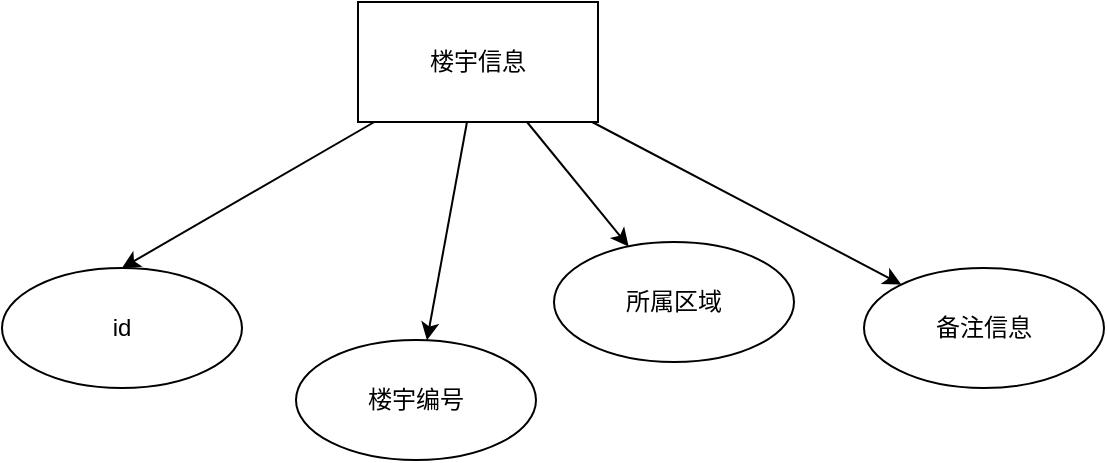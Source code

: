 <mxfile version="20.4.0" type="github" pages="7">
  <diagram id="Z9-pH2ZIZrsSSS4hq4O8" name="楼宇信息">
    <mxGraphModel dx="716" dy="476" grid="0" gridSize="10" guides="1" tooltips="1" connect="1" arrows="1" fold="1" page="1" pageScale="1" pageWidth="827" pageHeight="1169" math="0" shadow="0">
      <root>
        <mxCell id="0" />
        <mxCell id="1" parent="0" />
        <mxCell id="vpQ2eO4aKLBWzoep_3Kq-4" style="edgeStyle=none;rounded=0;orthogonalLoop=1;jettySize=auto;html=1;entryX=0.5;entryY=0;entryDx=0;entryDy=0;" edge="1" parent="1" source="vpQ2eO4aKLBWzoep_3Kq-1" target="vpQ2eO4aKLBWzoep_3Kq-2">
          <mxGeometry relative="1" as="geometry">
            <mxPoint x="239.333" y="199.333" as="targetPoint" />
          </mxGeometry>
        </mxCell>
        <mxCell id="vpQ2eO4aKLBWzoep_3Kq-7" value="" style="edgeStyle=none;rounded=0;orthogonalLoop=1;jettySize=auto;html=1;" edge="1" parent="1" source="vpQ2eO4aKLBWzoep_3Kq-1" target="vpQ2eO4aKLBWzoep_3Kq-6">
          <mxGeometry relative="1" as="geometry" />
        </mxCell>
        <mxCell id="vpQ2eO4aKLBWzoep_3Kq-9" value="" style="edgeStyle=none;rounded=0;orthogonalLoop=1;jettySize=auto;html=1;" edge="1" parent="1" source="vpQ2eO4aKLBWzoep_3Kq-1" target="vpQ2eO4aKLBWzoep_3Kq-8">
          <mxGeometry relative="1" as="geometry" />
        </mxCell>
        <mxCell id="vpQ2eO4aKLBWzoep_3Kq-12" value="" style="edgeStyle=none;rounded=0;orthogonalLoop=1;jettySize=auto;html=1;" edge="1" parent="1" source="vpQ2eO4aKLBWzoep_3Kq-1" target="vpQ2eO4aKLBWzoep_3Kq-11">
          <mxGeometry relative="1" as="geometry" />
        </mxCell>
        <mxCell id="vpQ2eO4aKLBWzoep_3Kq-1" value="楼宇信息" style="rounded=0;whiteSpace=wrap;html=1;" vertex="1" parent="1">
          <mxGeometry x="290" y="60" width="120" height="60" as="geometry" />
        </mxCell>
        <mxCell id="vpQ2eO4aKLBWzoep_3Kq-2" value="id" style="ellipse;whiteSpace=wrap;html=1;rounded=0;" vertex="1" parent="1">
          <mxGeometry x="112" y="193" width="120" height="60" as="geometry" />
        </mxCell>
        <mxCell id="vpQ2eO4aKLBWzoep_3Kq-6" value="楼宇编号" style="ellipse;whiteSpace=wrap;html=1;rounded=0;" vertex="1" parent="1">
          <mxGeometry x="259" y="229" width="120" height="60" as="geometry" />
        </mxCell>
        <mxCell id="vpQ2eO4aKLBWzoep_3Kq-8" value="所属区域" style="ellipse;whiteSpace=wrap;html=1;rounded=0;" vertex="1" parent="1">
          <mxGeometry x="388" y="180" width="120" height="60" as="geometry" />
        </mxCell>
        <mxCell id="vpQ2eO4aKLBWzoep_3Kq-11" value="备注信息" style="ellipse;whiteSpace=wrap;html=1;rounded=0;" vertex="1" parent="1">
          <mxGeometry x="543" y="193" width="120" height="60" as="geometry" />
        </mxCell>
      </root>
    </mxGraphModel>
  </diagram>
  <diagram id="YyNh114w2VwIqMk9kagy" name="房屋信息">
    <mxGraphModel dx="716" dy="476" grid="0" gridSize="10" guides="1" tooltips="1" connect="1" arrows="1" fold="1" page="1" pageScale="1" pageWidth="827" pageHeight="1169" math="0" shadow="0">
      <root>
        <mxCell id="0" />
        <mxCell id="1" parent="0" />
        <mxCell id="9CFQap2NvNE_u1x-t4l5-1" style="edgeStyle=none;rounded=0;orthogonalLoop=1;jettySize=auto;html=1;entryX=0.5;entryY=0;entryDx=0;entryDy=0;" edge="1" parent="1" source="9CFQap2NvNE_u1x-t4l5-5" target="9CFQap2NvNE_u1x-t4l5-6">
          <mxGeometry relative="1" as="geometry">
            <mxPoint x="239.333" y="199.333" as="targetPoint" />
          </mxGeometry>
        </mxCell>
        <mxCell id="9CFQap2NvNE_u1x-t4l5-2" value="" style="edgeStyle=none;rounded=0;orthogonalLoop=1;jettySize=auto;html=1;" edge="1" parent="1" source="9CFQap2NvNE_u1x-t4l5-5" target="9CFQap2NvNE_u1x-t4l5-7">
          <mxGeometry relative="1" as="geometry" />
        </mxCell>
        <mxCell id="9CFQap2NvNE_u1x-t4l5-3" value="" style="edgeStyle=none;rounded=0;orthogonalLoop=1;jettySize=auto;html=1;" edge="1" parent="1" source="9CFQap2NvNE_u1x-t4l5-5" target="9CFQap2NvNE_u1x-t4l5-8">
          <mxGeometry relative="1" as="geometry" />
        </mxCell>
        <mxCell id="9CFQap2NvNE_u1x-t4l5-4" value="" style="edgeStyle=none;rounded=0;orthogonalLoop=1;jettySize=auto;html=1;" edge="1" parent="1" source="9CFQap2NvNE_u1x-t4l5-5" target="9CFQap2NvNE_u1x-t4l5-9">
          <mxGeometry relative="1" as="geometry" />
        </mxCell>
        <mxCell id="9CFQap2NvNE_u1x-t4l5-12" value="" style="edgeStyle=none;rounded=0;orthogonalLoop=1;jettySize=auto;html=1;" edge="1" parent="1" source="9CFQap2NvNE_u1x-t4l5-5" target="9CFQap2NvNE_u1x-t4l5-11">
          <mxGeometry relative="1" as="geometry" />
        </mxCell>
        <mxCell id="9CFQap2NvNE_u1x-t4l5-13" value="" style="edgeStyle=none;rounded=0;orthogonalLoop=1;jettySize=auto;html=1;" edge="1" parent="1" source="9CFQap2NvNE_u1x-t4l5-5" target="9CFQap2NvNE_u1x-t4l5-8">
          <mxGeometry relative="1" as="geometry" />
        </mxCell>
        <mxCell id="9CFQap2NvNE_u1x-t4l5-16" value="" style="edgeStyle=none;rounded=0;orthogonalLoop=1;jettySize=auto;html=1;" edge="1" parent="1" source="9CFQap2NvNE_u1x-t4l5-5" target="9CFQap2NvNE_u1x-t4l5-15">
          <mxGeometry relative="1" as="geometry" />
        </mxCell>
        <mxCell id="9CFQap2NvNE_u1x-t4l5-18" value="" style="edgeStyle=none;rounded=0;orthogonalLoop=1;jettySize=auto;html=1;" edge="1" parent="1" source="9CFQap2NvNE_u1x-t4l5-5" target="9CFQap2NvNE_u1x-t4l5-17">
          <mxGeometry relative="1" as="geometry" />
        </mxCell>
        <mxCell id="9CFQap2NvNE_u1x-t4l5-20" value="" style="edgeStyle=none;rounded=0;orthogonalLoop=1;jettySize=auto;html=1;" edge="1" parent="1" source="9CFQap2NvNE_u1x-t4l5-5" target="9CFQap2NvNE_u1x-t4l5-19">
          <mxGeometry relative="1" as="geometry" />
        </mxCell>
        <mxCell id="9CFQap2NvNE_u1x-t4l5-5" value="房屋信息" style="rounded=0;whiteSpace=wrap;html=1;" vertex="1" parent="1">
          <mxGeometry x="273" y="19" width="120" height="60" as="geometry" />
        </mxCell>
        <mxCell id="9CFQap2NvNE_u1x-t4l5-6" value="id" style="ellipse;whiteSpace=wrap;html=1;rounded=0;" vertex="1" parent="1">
          <mxGeometry x="71" y="157" width="120" height="60" as="geometry" />
        </mxCell>
        <mxCell id="9CFQap2NvNE_u1x-t4l5-7" value="房屋编号" style="ellipse;whiteSpace=wrap;html=1;rounded=0;" vertex="1" parent="1">
          <mxGeometry x="103" y="233" width="120" height="60" as="geometry" />
        </mxCell>
        <mxCell id="9CFQap2NvNE_u1x-t4l5-8" value="所属区域" style="ellipse;whiteSpace=wrap;html=1;rounded=0;" vertex="1" parent="1">
          <mxGeometry x="229" y="181" width="120" height="60" as="geometry" />
        </mxCell>
        <mxCell id="9CFQap2NvNE_u1x-t4l5-9" value="面积" style="ellipse;whiteSpace=wrap;html=1;rounded=0;" vertex="1" parent="1">
          <mxGeometry x="306" y="286" width="120" height="60" as="geometry" />
        </mxCell>
        <mxCell id="9CFQap2NvNE_u1x-t4l5-11" value="状态" style="ellipse;whiteSpace=wrap;html=1;rounded=0;" vertex="1" parent="1">
          <mxGeometry x="377" y="214" width="120" height="60" as="geometry" />
        </mxCell>
        <mxCell id="9CFQap2NvNE_u1x-t4l5-15" value="备注内容" style="ellipse;whiteSpace=wrap;html=1;rounded=0;" vertex="1" parent="1">
          <mxGeometry x="420" y="142" width="120" height="60" as="geometry" />
        </mxCell>
        <mxCell id="9CFQap2NvNE_u1x-t4l5-17" value="入住时间" style="ellipse;whiteSpace=wrap;html=1;rounded=0;" vertex="1" parent="1">
          <mxGeometry x="600" y="163" width="120" height="60" as="geometry" />
        </mxCell>
        <mxCell id="9CFQap2NvNE_u1x-t4l5-19" value="层数" style="ellipse;whiteSpace=wrap;html=1;rounded=0;" vertex="1" parent="1">
          <mxGeometry x="530" y="70" width="120" height="60" as="geometry" />
        </mxCell>
      </root>
    </mxGraphModel>
  </diagram>
  <diagram id="f2jDsaES7gBPxWXBAwY5" name="用户信息">
    <mxGraphModel dx="716" dy="476" grid="0" gridSize="10" guides="1" tooltips="1" connect="1" arrows="1" fold="1" page="1" pageScale="1" pageWidth="827" pageHeight="1169" math="0" shadow="0">
      <root>
        <mxCell id="0" />
        <mxCell id="1" parent="0" />
        <mxCell id="J8EXTTMgqqtbI1wuBHbn-1" style="edgeStyle=none;rounded=0;orthogonalLoop=1;jettySize=auto;html=1;entryX=0.5;entryY=0;entryDx=0;entryDy=0;" edge="1" parent="1" source="J8EXTTMgqqtbI1wuBHbn-5" target="J8EXTTMgqqtbI1wuBHbn-6">
          <mxGeometry relative="1" as="geometry">
            <mxPoint x="239.333" y="199.333" as="targetPoint" />
          </mxGeometry>
        </mxCell>
        <mxCell id="J8EXTTMgqqtbI1wuBHbn-2" value="" style="edgeStyle=none;rounded=0;orthogonalLoop=1;jettySize=auto;html=1;" edge="1" parent="1" source="J8EXTTMgqqtbI1wuBHbn-5" target="J8EXTTMgqqtbI1wuBHbn-7">
          <mxGeometry relative="1" as="geometry" />
        </mxCell>
        <mxCell id="J8EXTTMgqqtbI1wuBHbn-3" value="" style="edgeStyle=none;rounded=0;orthogonalLoop=1;jettySize=auto;html=1;" edge="1" parent="1" source="J8EXTTMgqqtbI1wuBHbn-5" target="J8EXTTMgqqtbI1wuBHbn-8">
          <mxGeometry relative="1" as="geometry" />
        </mxCell>
        <mxCell id="J8EXTTMgqqtbI1wuBHbn-4" value="" style="edgeStyle=none;rounded=0;orthogonalLoop=1;jettySize=auto;html=1;" edge="1" parent="1" source="J8EXTTMgqqtbI1wuBHbn-5" target="J8EXTTMgqqtbI1wuBHbn-9">
          <mxGeometry relative="1" as="geometry" />
        </mxCell>
        <mxCell id="AXnbPFCvhag0dzvLhykf-2" value="" style="edgeStyle=none;rounded=0;orthogonalLoop=1;jettySize=auto;html=1;" edge="1" parent="1" source="J8EXTTMgqqtbI1wuBHbn-5" target="AXnbPFCvhag0dzvLhykf-1">
          <mxGeometry relative="1" as="geometry" />
        </mxCell>
        <mxCell id="J8EXTTMgqqtbI1wuBHbn-5" value="用户信息" style="rounded=0;whiteSpace=wrap;html=1;" vertex="1" parent="1">
          <mxGeometry x="290" y="60" width="120" height="60" as="geometry" />
        </mxCell>
        <mxCell id="J8EXTTMgqqtbI1wuBHbn-6" value="id" style="ellipse;whiteSpace=wrap;html=1;rounded=0;" vertex="1" parent="1">
          <mxGeometry x="81" y="198" width="120" height="60" as="geometry" />
        </mxCell>
        <mxCell id="J8EXTTMgqqtbI1wuBHbn-7" value="用户名" style="ellipse;whiteSpace=wrap;html=1;rounded=0;" vertex="1" parent="1">
          <mxGeometry x="162" y="260" width="120" height="60" as="geometry" />
        </mxCell>
        <mxCell id="J8EXTTMgqqtbI1wuBHbn-8" value="密码" style="ellipse;whiteSpace=wrap;html=1;rounded=0;" vertex="1" parent="1">
          <mxGeometry x="303" y="200" width="120" height="60" as="geometry" />
        </mxCell>
        <mxCell id="J8EXTTMgqqtbI1wuBHbn-9" value="备注信息" style="ellipse;whiteSpace=wrap;html=1;rounded=0;" vertex="1" parent="1">
          <mxGeometry x="543" y="193" width="120" height="60" as="geometry" />
        </mxCell>
        <mxCell id="AXnbPFCvhag0dzvLhykf-1" value="用户类型" style="ellipse;whiteSpace=wrap;html=1;rounded=0;" vertex="1" parent="1">
          <mxGeometry x="430" y="246" width="120" height="60" as="geometry" />
        </mxCell>
      </root>
    </mxGraphModel>
  </diagram>
  <diagram id="neI2VN-lyCJWPhxyxhQr" name="车位信息">
    <mxGraphModel dx="716" dy="476" grid="0" gridSize="10" guides="1" tooltips="1" connect="1" arrows="1" fold="1" page="1" pageScale="1" pageWidth="827" pageHeight="1169" math="0" shadow="0">
      <root>
        <mxCell id="0" />
        <mxCell id="1" parent="0" />
        <mxCell id="-_o6m1YV1Si1Tn7FDPoh-1" style="edgeStyle=none;rounded=0;orthogonalLoop=1;jettySize=auto;html=1;entryX=0.5;entryY=0;entryDx=0;entryDy=0;" edge="1" parent="1" source="-_o6m1YV1Si1Tn7FDPoh-6" target="-_o6m1YV1Si1Tn7FDPoh-7">
          <mxGeometry relative="1" as="geometry">
            <mxPoint x="239.333" y="199.333" as="targetPoint" />
          </mxGeometry>
        </mxCell>
        <mxCell id="-_o6m1YV1Si1Tn7FDPoh-2" value="" style="edgeStyle=none;rounded=0;orthogonalLoop=1;jettySize=auto;html=1;" edge="1" parent="1" source="-_o6m1YV1Si1Tn7FDPoh-6" target="-_o6m1YV1Si1Tn7FDPoh-8">
          <mxGeometry relative="1" as="geometry" />
        </mxCell>
        <mxCell id="-_o6m1YV1Si1Tn7FDPoh-3" value="" style="edgeStyle=none;rounded=0;orthogonalLoop=1;jettySize=auto;html=1;" edge="1" parent="1" source="-_o6m1YV1Si1Tn7FDPoh-6" target="-_o6m1YV1Si1Tn7FDPoh-9">
          <mxGeometry relative="1" as="geometry" />
        </mxCell>
        <mxCell id="-_o6m1YV1Si1Tn7FDPoh-4" value="" style="edgeStyle=none;rounded=0;orthogonalLoop=1;jettySize=auto;html=1;" edge="1" parent="1" source="-_o6m1YV1Si1Tn7FDPoh-6" target="-_o6m1YV1Si1Tn7FDPoh-10">
          <mxGeometry relative="1" as="geometry" />
        </mxCell>
        <mxCell id="-_o6m1YV1Si1Tn7FDPoh-5" value="" style="edgeStyle=none;rounded=0;orthogonalLoop=1;jettySize=auto;html=1;" edge="1" parent="1" source="-_o6m1YV1Si1Tn7FDPoh-6" target="-_o6m1YV1Si1Tn7FDPoh-11">
          <mxGeometry relative="1" as="geometry" />
        </mxCell>
        <mxCell id="-_o6m1YV1Si1Tn7FDPoh-6" value="车位信息" style="rounded=0;whiteSpace=wrap;html=1;" vertex="1" parent="1">
          <mxGeometry x="290" y="60" width="120" height="60" as="geometry" />
        </mxCell>
        <mxCell id="-_o6m1YV1Si1Tn7FDPoh-7" value="id" style="ellipse;whiteSpace=wrap;html=1;rounded=0;" vertex="1" parent="1">
          <mxGeometry x="81" y="198" width="120" height="60" as="geometry" />
        </mxCell>
        <mxCell id="-_o6m1YV1Si1Tn7FDPoh-8" value="车牌编号" style="ellipse;whiteSpace=wrap;html=1;rounded=0;" vertex="1" parent="1">
          <mxGeometry x="162" y="260" width="120" height="60" as="geometry" />
        </mxCell>
        <mxCell id="-_o6m1YV1Si1Tn7FDPoh-9" value="状态" style="ellipse;whiteSpace=wrap;html=1;rounded=0;" vertex="1" parent="1">
          <mxGeometry x="303" y="200" width="120" height="60" as="geometry" />
        </mxCell>
        <mxCell id="-_o6m1YV1Si1Tn7FDPoh-10" value="备注信息" style="ellipse;whiteSpace=wrap;html=1;rounded=0;" vertex="1" parent="1">
          <mxGeometry x="543" y="193" width="120" height="60" as="geometry" />
        </mxCell>
        <mxCell id="-_o6m1YV1Si1Tn7FDPoh-11" value="用户id" style="ellipse;whiteSpace=wrap;html=1;rounded=0;" vertex="1" parent="1">
          <mxGeometry x="430" y="246" width="120" height="60" as="geometry" />
        </mxCell>
      </root>
    </mxGraphModel>
  </diagram>
  <diagram id="nwNhwAsyboLAfP-wyjkJ" name="缴费信息">
    <mxGraphModel dx="716" dy="476" grid="0" gridSize="10" guides="1" tooltips="1" connect="1" arrows="1" fold="1" page="1" pageScale="1" pageWidth="827" pageHeight="1169" math="0" shadow="0">
      <root>
        <mxCell id="0" />
        <mxCell id="1" parent="0" />
        <mxCell id="2SPyPV5UTv_K3UfFsjv7-1" style="edgeStyle=none;rounded=0;orthogonalLoop=1;jettySize=auto;html=1;entryX=0.5;entryY=0;entryDx=0;entryDy=0;" edge="1" parent="1" source="2SPyPV5UTv_K3UfFsjv7-10" target="2SPyPV5UTv_K3UfFsjv7-11">
          <mxGeometry relative="1" as="geometry">
            <mxPoint x="239.333" y="199.333" as="targetPoint" />
          </mxGeometry>
        </mxCell>
        <mxCell id="2SPyPV5UTv_K3UfFsjv7-2" value="" style="edgeStyle=none;rounded=0;orthogonalLoop=1;jettySize=auto;html=1;" edge="1" parent="1" source="2SPyPV5UTv_K3UfFsjv7-10" target="2SPyPV5UTv_K3UfFsjv7-12">
          <mxGeometry relative="1" as="geometry" />
        </mxCell>
        <mxCell id="2SPyPV5UTv_K3UfFsjv7-3" value="" style="edgeStyle=none;rounded=0;orthogonalLoop=1;jettySize=auto;html=1;" edge="1" parent="1" source="2SPyPV5UTv_K3UfFsjv7-10" target="2SPyPV5UTv_K3UfFsjv7-13">
          <mxGeometry relative="1" as="geometry" />
        </mxCell>
        <mxCell id="2SPyPV5UTv_K3UfFsjv7-4" value="" style="edgeStyle=none;rounded=0;orthogonalLoop=1;jettySize=auto;html=1;" edge="1" parent="1" source="2SPyPV5UTv_K3UfFsjv7-10" target="2SPyPV5UTv_K3UfFsjv7-14">
          <mxGeometry relative="1" as="geometry" />
        </mxCell>
        <mxCell id="2SPyPV5UTv_K3UfFsjv7-5" value="" style="edgeStyle=none;rounded=0;orthogonalLoop=1;jettySize=auto;html=1;" edge="1" parent="1" source="2SPyPV5UTv_K3UfFsjv7-10" target="2SPyPV5UTv_K3UfFsjv7-15">
          <mxGeometry relative="1" as="geometry" />
        </mxCell>
        <mxCell id="2SPyPV5UTv_K3UfFsjv7-6" value="" style="edgeStyle=none;rounded=0;orthogonalLoop=1;jettySize=auto;html=1;" edge="1" parent="1" source="2SPyPV5UTv_K3UfFsjv7-10" target="2SPyPV5UTv_K3UfFsjv7-13">
          <mxGeometry relative="1" as="geometry" />
        </mxCell>
        <mxCell id="2SPyPV5UTv_K3UfFsjv7-7" value="" style="edgeStyle=none;rounded=0;orthogonalLoop=1;jettySize=auto;html=1;" edge="1" parent="1" source="2SPyPV5UTv_K3UfFsjv7-10" target="2SPyPV5UTv_K3UfFsjv7-16">
          <mxGeometry relative="1" as="geometry" />
        </mxCell>
        <mxCell id="2SPyPV5UTv_K3UfFsjv7-8" value="" style="edgeStyle=none;rounded=0;orthogonalLoop=1;jettySize=auto;html=1;" edge="1" parent="1" source="2SPyPV5UTv_K3UfFsjv7-10" target="2SPyPV5UTv_K3UfFsjv7-17">
          <mxGeometry relative="1" as="geometry" />
        </mxCell>
        <mxCell id="2SPyPV5UTv_K3UfFsjv7-9" value="" style="edgeStyle=none;rounded=0;orthogonalLoop=1;jettySize=auto;html=1;" edge="1" parent="1" source="2SPyPV5UTv_K3UfFsjv7-10" target="2SPyPV5UTv_K3UfFsjv7-18">
          <mxGeometry relative="1" as="geometry" />
        </mxCell>
        <mxCell id="2SPyPV5UTv_K3UfFsjv7-20" value="" style="edgeStyle=none;rounded=0;orthogonalLoop=1;jettySize=auto;html=1;" edge="1" parent="1" source="2SPyPV5UTv_K3UfFsjv7-10" target="2SPyPV5UTv_K3UfFsjv7-19">
          <mxGeometry relative="1" as="geometry" />
        </mxCell>
        <mxCell id="2SPyPV5UTv_K3UfFsjv7-10" value="缴费信息" style="rounded=0;whiteSpace=wrap;html=1;" vertex="1" parent="1">
          <mxGeometry x="273" y="19" width="120" height="60" as="geometry" />
        </mxCell>
        <mxCell id="2SPyPV5UTv_K3UfFsjv7-11" value="id" style="ellipse;whiteSpace=wrap;html=1;rounded=0;" vertex="1" parent="1">
          <mxGeometry x="24" y="142" width="120" height="60" as="geometry" />
        </mxCell>
        <mxCell id="2SPyPV5UTv_K3UfFsjv7-12" value="车位编号" style="ellipse;whiteSpace=wrap;html=1;rounded=0;" vertex="1" parent="1">
          <mxGeometry x="48" y="218" width="120" height="60" as="geometry" />
        </mxCell>
        <mxCell id="2SPyPV5UTv_K3UfFsjv7-13" value="收费类型" style="ellipse;whiteSpace=wrap;html=1;rounded=0;" vertex="1" parent="1">
          <mxGeometry x="168" y="191" width="120" height="60" as="geometry" />
        </mxCell>
        <mxCell id="2SPyPV5UTv_K3UfFsjv7-14" value="用户id" style="ellipse;whiteSpace=wrap;html=1;rounded=0;" vertex="1" parent="1">
          <mxGeometry x="218" y="288" width="120" height="60" as="geometry" />
        </mxCell>
        <mxCell id="2SPyPV5UTv_K3UfFsjv7-15" value="状态" style="ellipse;whiteSpace=wrap;html=1;rounded=0;" vertex="1" parent="1">
          <mxGeometry x="302" y="218" width="120" height="60" as="geometry" />
        </mxCell>
        <mxCell id="2SPyPV5UTv_K3UfFsjv7-16" value="备注内容" style="ellipse;whiteSpace=wrap;html=1;rounded=0;" vertex="1" parent="1">
          <mxGeometry x="362" y="161" width="120" height="60" as="geometry" />
        </mxCell>
        <mxCell id="2SPyPV5UTv_K3UfFsjv7-17" value="开始时间" style="ellipse;whiteSpace=wrap;html=1;rounded=0;" vertex="1" parent="1">
          <mxGeometry x="600" y="163" width="120" height="60" as="geometry" />
        </mxCell>
        <mxCell id="2SPyPV5UTv_K3UfFsjv7-18" value="金额" style="ellipse;whiteSpace=wrap;html=1;rounded=0;" vertex="1" parent="1">
          <mxGeometry x="530" y="70" width="120" height="60" as="geometry" />
        </mxCell>
        <mxCell id="2SPyPV5UTv_K3UfFsjv7-19" value="结束时间" style="ellipse;whiteSpace=wrap;html=1;rounded=0;" vertex="1" parent="1">
          <mxGeometry x="506" y="209" width="120" height="60" as="geometry" />
        </mxCell>
      </root>
    </mxGraphModel>
  </diagram>
  <diagram id="647nkaRzLdEAmsFPUQiz" name="报修信息">
    <mxGraphModel dx="716" dy="476" grid="0" gridSize="10" guides="1" tooltips="1" connect="1" arrows="1" fold="1" page="1" pageScale="1" pageWidth="827" pageHeight="1169" math="0" shadow="0">
      <root>
        <mxCell id="0" />
        <mxCell id="1" parent="0" />
        <mxCell id="S56EkoBl7GSlUty76iND-1" style="edgeStyle=none;rounded=0;orthogonalLoop=1;jettySize=auto;html=1;entryX=0.5;entryY=0;entryDx=0;entryDy=0;" edge="1" parent="1" source="S56EkoBl7GSlUty76iND-11" target="S56EkoBl7GSlUty76iND-12">
          <mxGeometry relative="1" as="geometry">
            <mxPoint x="239.333" y="199.333" as="targetPoint" />
          </mxGeometry>
        </mxCell>
        <mxCell id="S56EkoBl7GSlUty76iND-2" value="" style="edgeStyle=none;rounded=0;orthogonalLoop=1;jettySize=auto;html=1;" edge="1" parent="1" source="S56EkoBl7GSlUty76iND-11" target="S56EkoBl7GSlUty76iND-13">
          <mxGeometry relative="1" as="geometry" />
        </mxCell>
        <mxCell id="S56EkoBl7GSlUty76iND-3" value="" style="edgeStyle=none;rounded=0;orthogonalLoop=1;jettySize=auto;html=1;" edge="1" parent="1" source="S56EkoBl7GSlUty76iND-11" target="S56EkoBl7GSlUty76iND-14">
          <mxGeometry relative="1" as="geometry" />
        </mxCell>
        <mxCell id="S56EkoBl7GSlUty76iND-4" value="" style="edgeStyle=none;rounded=0;orthogonalLoop=1;jettySize=auto;html=1;" edge="1" parent="1" source="S56EkoBl7GSlUty76iND-11" target="S56EkoBl7GSlUty76iND-15">
          <mxGeometry relative="1" as="geometry" />
        </mxCell>
        <mxCell id="S56EkoBl7GSlUty76iND-5" value="" style="edgeStyle=none;rounded=0;orthogonalLoop=1;jettySize=auto;html=1;" edge="1" parent="1" source="S56EkoBl7GSlUty76iND-11" target="S56EkoBl7GSlUty76iND-16">
          <mxGeometry relative="1" as="geometry" />
        </mxCell>
        <mxCell id="S56EkoBl7GSlUty76iND-6" value="" style="edgeStyle=none;rounded=0;orthogonalLoop=1;jettySize=auto;html=1;" edge="1" parent="1" source="S56EkoBl7GSlUty76iND-11" target="S56EkoBl7GSlUty76iND-14">
          <mxGeometry relative="1" as="geometry" />
        </mxCell>
        <mxCell id="S56EkoBl7GSlUty76iND-7" value="" style="edgeStyle=none;rounded=0;orthogonalLoop=1;jettySize=auto;html=1;" edge="1" parent="1" source="S56EkoBl7GSlUty76iND-11" target="S56EkoBl7GSlUty76iND-17">
          <mxGeometry relative="1" as="geometry" />
        </mxCell>
        <mxCell id="S56EkoBl7GSlUty76iND-8" value="" style="edgeStyle=none;rounded=0;orthogonalLoop=1;jettySize=auto;html=1;" edge="1" parent="1" source="S56EkoBl7GSlUty76iND-11" target="S56EkoBl7GSlUty76iND-18">
          <mxGeometry relative="1" as="geometry" />
        </mxCell>
        <mxCell id="S56EkoBl7GSlUty76iND-9" value="" style="edgeStyle=none;rounded=0;orthogonalLoop=1;jettySize=auto;html=1;" edge="1" parent="1" source="S56EkoBl7GSlUty76iND-11" target="S56EkoBl7GSlUty76iND-19">
          <mxGeometry relative="1" as="geometry" />
        </mxCell>
        <mxCell id="S56EkoBl7GSlUty76iND-10" value="" style="edgeStyle=none;rounded=0;orthogonalLoop=1;jettySize=auto;html=1;" edge="1" parent="1" source="S56EkoBl7GSlUty76iND-11" target="S56EkoBl7GSlUty76iND-20">
          <mxGeometry relative="1" as="geometry" />
        </mxCell>
        <mxCell id="S56EkoBl7GSlUty76iND-22" value="" style="edgeStyle=none;rounded=0;orthogonalLoop=1;jettySize=auto;html=1;" edge="1" parent="1" source="S56EkoBl7GSlUty76iND-11" target="S56EkoBl7GSlUty76iND-21">
          <mxGeometry relative="1" as="geometry" />
        </mxCell>
        <mxCell id="S56EkoBl7GSlUty76iND-24" value="" style="edgeStyle=none;rounded=0;orthogonalLoop=1;jettySize=auto;html=1;" edge="1" parent="1" source="S56EkoBl7GSlUty76iND-11" target="S56EkoBl7GSlUty76iND-23">
          <mxGeometry relative="1" as="geometry" />
        </mxCell>
        <mxCell id="S56EkoBl7GSlUty76iND-11" value="报修信息" style="rounded=0;whiteSpace=wrap;html=1;" vertex="1" parent="1">
          <mxGeometry x="273" y="19" width="120" height="60" as="geometry" />
        </mxCell>
        <mxCell id="S56EkoBl7GSlUty76iND-12" value="id" style="ellipse;whiteSpace=wrap;html=1;rounded=0;" vertex="1" parent="1">
          <mxGeometry x="8" y="130" width="120" height="60" as="geometry" />
        </mxCell>
        <mxCell id="S56EkoBl7GSlUty76iND-13" value="用户id" style="ellipse;whiteSpace=wrap;html=1;rounded=0;" vertex="1" parent="1">
          <mxGeometry x="2" y="203" width="120" height="60" as="geometry" />
        </mxCell>
        <mxCell id="S56EkoBl7GSlUty76iND-14" value="报修类型" style="ellipse;whiteSpace=wrap;html=1;rounded=0;" vertex="1" parent="1">
          <mxGeometry x="135" y="174" width="120" height="60" as="geometry" />
        </mxCell>
        <mxCell id="S56EkoBl7GSlUty76iND-15" value="区域" style="ellipse;whiteSpace=wrap;html=1;rounded=0;" vertex="1" parent="1">
          <mxGeometry x="157" y="261" width="120" height="60" as="geometry" />
        </mxCell>
        <mxCell id="S56EkoBl7GSlUty76iND-16" value="报修时间" style="ellipse;whiteSpace=wrap;html=1;rounded=0;" vertex="1" parent="1">
          <mxGeometry x="250" y="203" width="120" height="60" as="geometry" />
        </mxCell>
        <mxCell id="S56EkoBl7GSlUty76iND-17" value="维修时间" style="ellipse;whiteSpace=wrap;html=1;rounded=0;" vertex="1" parent="1">
          <mxGeometry x="362" y="161" width="120" height="60" as="geometry" />
        </mxCell>
        <mxCell id="S56EkoBl7GSlUty76iND-18" value="维修师傅" style="ellipse;whiteSpace=wrap;html=1;rounded=0;" vertex="1" parent="1">
          <mxGeometry x="600" y="163" width="120" height="60" as="geometry" />
        </mxCell>
        <mxCell id="S56EkoBl7GSlUty76iND-19" value="维修费" style="ellipse;whiteSpace=wrap;html=1;rounded=0;" vertex="1" parent="1">
          <mxGeometry x="530" y="70" width="120" height="60" as="geometry" />
        </mxCell>
        <mxCell id="S56EkoBl7GSlUty76iND-20" value="处理状态" style="ellipse;whiteSpace=wrap;html=1;rounded=0;" vertex="1" parent="1">
          <mxGeometry x="473" y="263" width="120" height="60" as="geometry" />
        </mxCell>
        <mxCell id="S56EkoBl7GSlUty76iND-21" value="联系号码" style="ellipse;whiteSpace=wrap;html=1;rounded=0;" vertex="1" parent="1">
          <mxGeometry x="333" y="295" width="120" height="60" as="geometry" />
        </mxCell>
        <mxCell id="S56EkoBl7GSlUty76iND-23" value="备注信息" style="ellipse;whiteSpace=wrap;html=1;rounded=0;" vertex="1" parent="1">
          <mxGeometry x="475" y="179" width="120" height="60" as="geometry" />
        </mxCell>
      </root>
    </mxGraphModel>
  </diagram>
  <diagram id="A5FsUSNHxlFSjNJnE2dM" name="投诉信息">
    <mxGraphModel dx="716" dy="476" grid="0" gridSize="10" guides="1" tooltips="1" connect="1" arrows="1" fold="1" page="1" pageScale="1" pageWidth="827" pageHeight="1169" math="0" shadow="0">
      <root>
        <mxCell id="0" />
        <mxCell id="1" parent="0" />
        <mxCell id="zItNBio6m3VwGiyC6eH8-1" style="edgeStyle=none;rounded=0;orthogonalLoop=1;jettySize=auto;html=1;entryX=0.5;entryY=0;entryDx=0;entryDy=0;" edge="1" parent="1" source="zItNBio6m3VwGiyC6eH8-13" target="zItNBio6m3VwGiyC6eH8-14">
          <mxGeometry relative="1" as="geometry">
            <mxPoint x="239.333" y="199.333" as="targetPoint" />
          </mxGeometry>
        </mxCell>
        <mxCell id="zItNBio6m3VwGiyC6eH8-2" value="" style="edgeStyle=none;rounded=0;orthogonalLoop=1;jettySize=auto;html=1;" edge="1" parent="1" source="zItNBio6m3VwGiyC6eH8-13" target="zItNBio6m3VwGiyC6eH8-15">
          <mxGeometry relative="1" as="geometry" />
        </mxCell>
        <mxCell id="zItNBio6m3VwGiyC6eH8-3" value="" style="edgeStyle=none;rounded=0;orthogonalLoop=1;jettySize=auto;html=1;" edge="1" parent="1" source="zItNBio6m3VwGiyC6eH8-13" target="zItNBio6m3VwGiyC6eH8-16">
          <mxGeometry relative="1" as="geometry" />
        </mxCell>
        <mxCell id="zItNBio6m3VwGiyC6eH8-4" value="" style="edgeStyle=none;rounded=0;orthogonalLoop=1;jettySize=auto;html=1;" edge="1" parent="1" source="zItNBio6m3VwGiyC6eH8-13" target="zItNBio6m3VwGiyC6eH8-17">
          <mxGeometry relative="1" as="geometry" />
        </mxCell>
        <mxCell id="zItNBio6m3VwGiyC6eH8-5" value="" style="edgeStyle=none;rounded=0;orthogonalLoop=1;jettySize=auto;html=1;" edge="1" parent="1" source="zItNBio6m3VwGiyC6eH8-13" target="zItNBio6m3VwGiyC6eH8-18">
          <mxGeometry relative="1" as="geometry" />
        </mxCell>
        <mxCell id="zItNBio6m3VwGiyC6eH8-6" value="" style="edgeStyle=none;rounded=0;orthogonalLoop=1;jettySize=auto;html=1;" edge="1" parent="1" source="zItNBio6m3VwGiyC6eH8-13" target="zItNBio6m3VwGiyC6eH8-16">
          <mxGeometry relative="1" as="geometry" />
        </mxCell>
        <mxCell id="zItNBio6m3VwGiyC6eH8-7" value="" style="edgeStyle=none;rounded=0;orthogonalLoop=1;jettySize=auto;html=1;" edge="1" parent="1" source="zItNBio6m3VwGiyC6eH8-13" target="zItNBio6m3VwGiyC6eH8-19">
          <mxGeometry relative="1" as="geometry" />
        </mxCell>
        <mxCell id="zItNBio6m3VwGiyC6eH8-8" value="" style="edgeStyle=none;rounded=0;orthogonalLoop=1;jettySize=auto;html=1;" edge="1" parent="1" source="zItNBio6m3VwGiyC6eH8-13" target="zItNBio6m3VwGiyC6eH8-20">
          <mxGeometry relative="1" as="geometry" />
        </mxCell>
        <mxCell id="zItNBio6m3VwGiyC6eH8-9" value="" style="edgeStyle=none;rounded=0;orthogonalLoop=1;jettySize=auto;html=1;" edge="1" parent="1" source="zItNBio6m3VwGiyC6eH8-13" target="zItNBio6m3VwGiyC6eH8-21">
          <mxGeometry relative="1" as="geometry" />
        </mxCell>
        <mxCell id="zItNBio6m3VwGiyC6eH8-10" value="" style="edgeStyle=none;rounded=0;orthogonalLoop=1;jettySize=auto;html=1;" edge="1" parent="1" source="zItNBio6m3VwGiyC6eH8-13" target="zItNBio6m3VwGiyC6eH8-22">
          <mxGeometry relative="1" as="geometry" />
        </mxCell>
        <mxCell id="zItNBio6m3VwGiyC6eH8-12" value="" style="edgeStyle=none;rounded=0;orthogonalLoop=1;jettySize=auto;html=1;" edge="1" parent="1" source="zItNBio6m3VwGiyC6eH8-13" target="zItNBio6m3VwGiyC6eH8-24">
          <mxGeometry relative="1" as="geometry" />
        </mxCell>
        <mxCell id="zItNBio6m3VwGiyC6eH8-13" value="投诉信息" style="rounded=0;whiteSpace=wrap;html=1;" vertex="1" parent="1">
          <mxGeometry x="273" y="19" width="120" height="60" as="geometry" />
        </mxCell>
        <mxCell id="zItNBio6m3VwGiyC6eH8-14" value="id" style="ellipse;whiteSpace=wrap;html=1;rounded=0;" vertex="1" parent="1">
          <mxGeometry x="8" y="130" width="120" height="60" as="geometry" />
        </mxCell>
        <mxCell id="zItNBio6m3VwGiyC6eH8-15" value="用户id" style="ellipse;whiteSpace=wrap;html=1;rounded=0;" vertex="1" parent="1">
          <mxGeometry x="2" y="203" width="120" height="60" as="geometry" />
        </mxCell>
        <mxCell id="zItNBio6m3VwGiyC6eH8-16" value="投诉类型" style="ellipse;whiteSpace=wrap;html=1;rounded=0;" vertex="1" parent="1">
          <mxGeometry x="135" y="174" width="120" height="60" as="geometry" />
        </mxCell>
        <mxCell id="zItNBio6m3VwGiyC6eH8-17" value="区域" style="ellipse;whiteSpace=wrap;html=1;rounded=0;" vertex="1" parent="1">
          <mxGeometry x="157" y="261" width="120" height="60" as="geometry" />
        </mxCell>
        <mxCell id="zItNBio6m3VwGiyC6eH8-18" value="投诉时间" style="ellipse;whiteSpace=wrap;html=1;rounded=0;" vertex="1" parent="1">
          <mxGeometry x="250" y="203" width="120" height="60" as="geometry" />
        </mxCell>
        <mxCell id="zItNBio6m3VwGiyC6eH8-19" value="处理时间" style="ellipse;whiteSpace=wrap;html=1;rounded=0;" vertex="1" parent="1">
          <mxGeometry x="343" y="261" width="120" height="60" as="geometry" />
        </mxCell>
        <mxCell id="zItNBio6m3VwGiyC6eH8-20" value="处理人" style="ellipse;whiteSpace=wrap;html=1;rounded=0;" vertex="1" parent="1">
          <mxGeometry x="600" y="163" width="120" height="60" as="geometry" />
        </mxCell>
        <mxCell id="zItNBio6m3VwGiyC6eH8-21" value="业主id" style="ellipse;whiteSpace=wrap;html=1;rounded=0;" vertex="1" parent="1">
          <mxGeometry x="530" y="70" width="120" height="60" as="geometry" />
        </mxCell>
        <mxCell id="zItNBio6m3VwGiyC6eH8-22" value="处理状态" style="ellipse;whiteSpace=wrap;html=1;rounded=0;" vertex="1" parent="1">
          <mxGeometry x="473" y="263" width="120" height="60" as="geometry" />
        </mxCell>
        <mxCell id="zItNBio6m3VwGiyC6eH8-24" value="备注信息" style="ellipse;whiteSpace=wrap;html=1;rounded=0;" vertex="1" parent="1">
          <mxGeometry x="486" y="182" width="120" height="60" as="geometry" />
        </mxCell>
      </root>
    </mxGraphModel>
  </diagram>
</mxfile>

